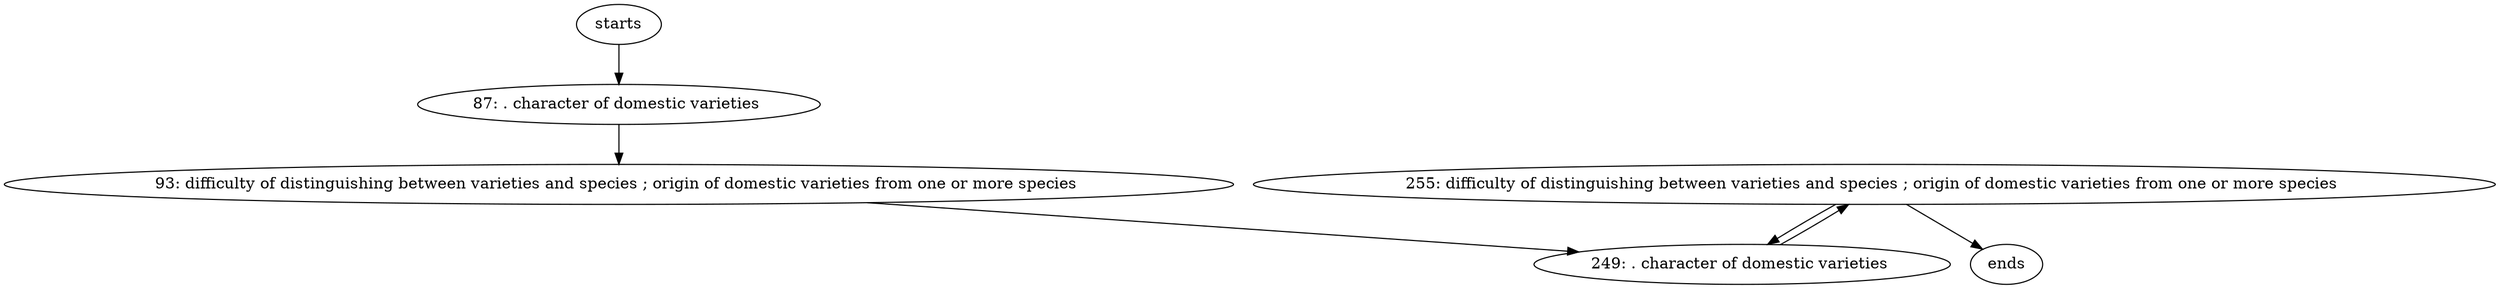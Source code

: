 digraph G {
	255 -> 249;
	255 -> ends;
	249 -> 255;
	93 -> 249;
	87 -> 93;
	starts -> 87;
	255[label="255: difficulty of distinguishing between varieties and species ; origin of domestic varieties from one or more species "];
	249[label="249: . character of domestic varieties "];
	93[label="93: difficulty of distinguishing between varieties and species ; origin of domestic varieties from one or more species "];
	ends[label=ends];
	87[label="87: . character of domestic varieties "];
	starts[label=starts]
}